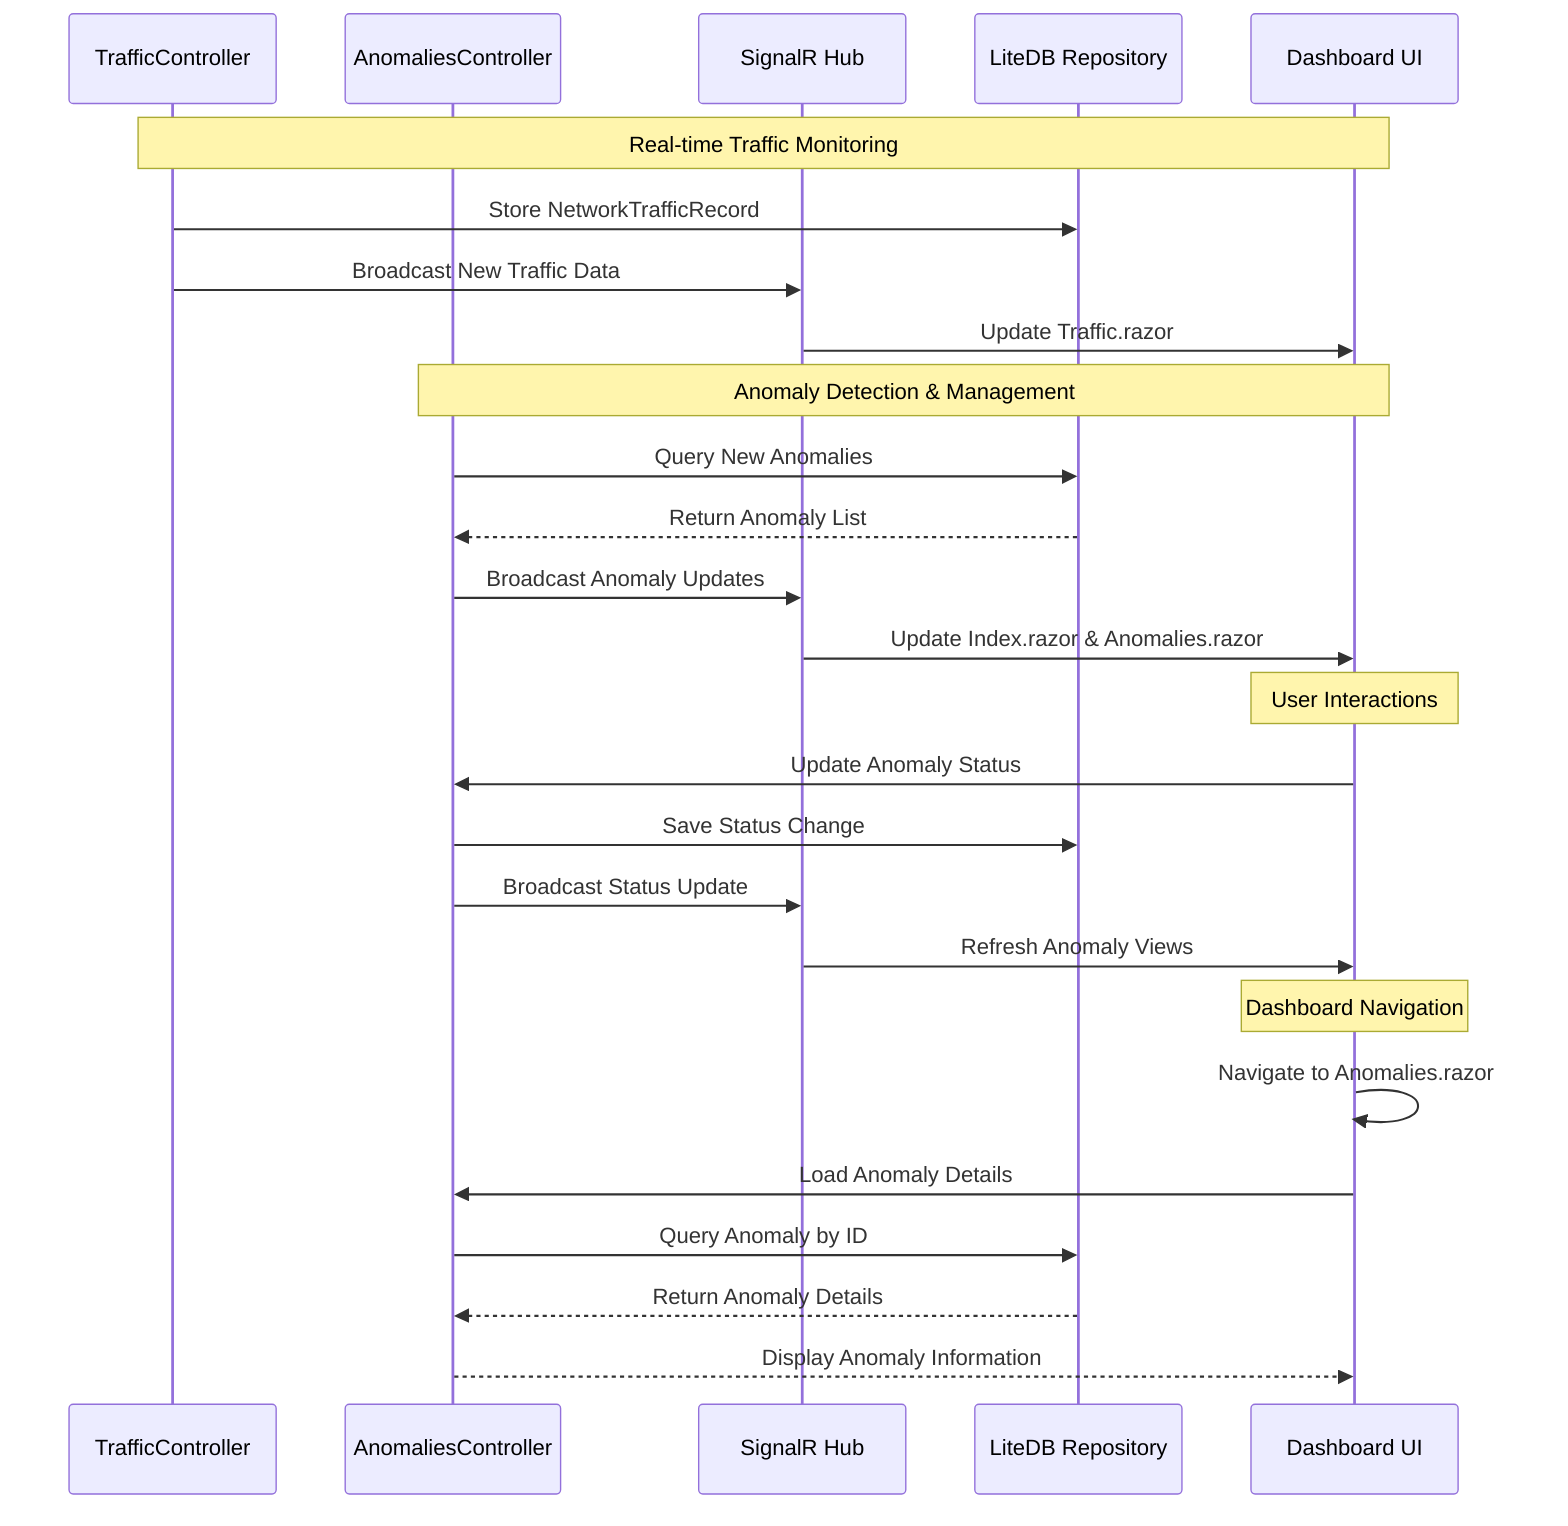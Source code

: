 sequenceDiagram
    participant TC as TrafficController
    participant AC as AnomaliesController
    participant SR as SignalR Hub
    participant DB as LiteDB Repository
    participant UI as Dashboard UI
    
    Note over TC,UI: Real-time Traffic Monitoring
    
    TC->>DB: Store NetworkTrafficRecord
    TC->>SR: Broadcast New Traffic Data
    SR->>UI: Update Traffic.razor
    
    Note over AC,UI: Anomaly Detection & Management
    
    AC->>DB: Query New Anomalies
    DB-->>AC: Return Anomaly List
    AC->>SR: Broadcast Anomaly Updates
    SR->>UI: Update Index.razor & Anomalies.razor
    
    Note over UI: User Interactions
    
    UI->>AC: Update Anomaly Status
    AC->>DB: Save Status Change
    AC->>SR: Broadcast Status Update
    SR->>UI: Refresh Anomaly Views
    
    Note over UI: Dashboard Navigation
    
    UI->>UI: Navigate to Anomalies.razor
    UI->>AC: Load Anomaly Details
    AC->>DB: Query Anomaly by ID
    DB-->>AC: Return Anomaly Details
    AC-->>UI: Display Anomaly Information